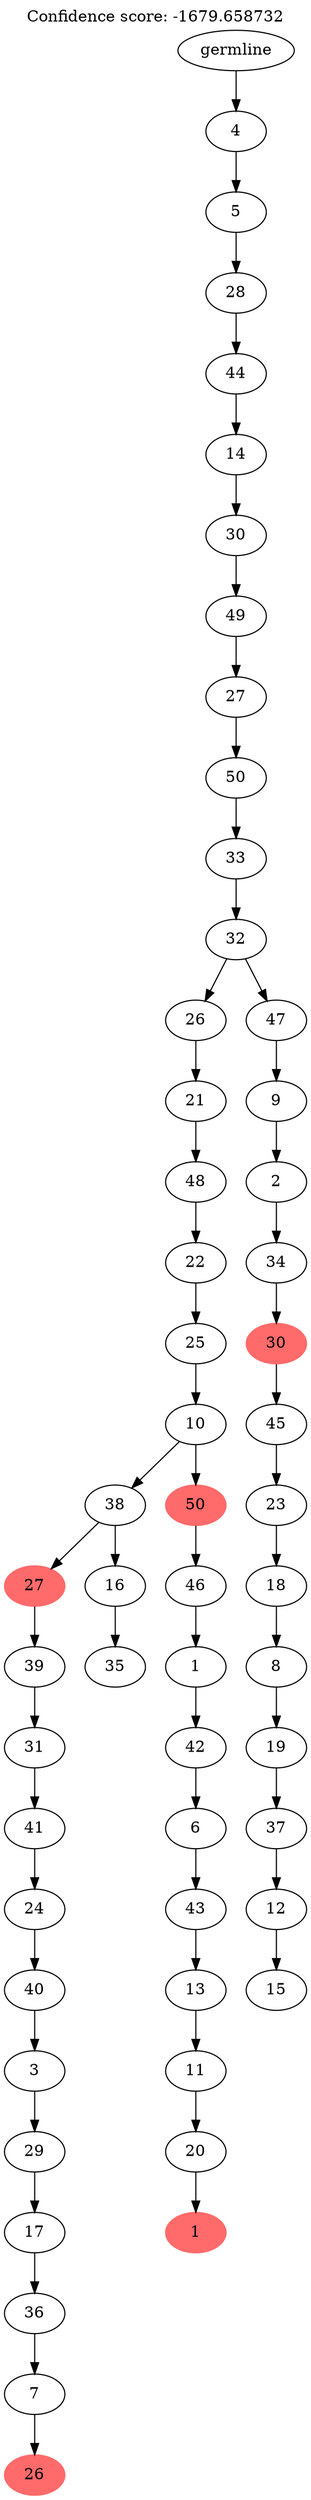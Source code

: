 digraph g {
	"54" -> "55";
	"55" [color=indianred1, style=filled, label="26"];
	"53" -> "54";
	"54" [label="7"];
	"52" -> "53";
	"53" [label="36"];
	"51" -> "52";
	"52" [label="17"];
	"50" -> "51";
	"51" [label="29"];
	"49" -> "50";
	"50" [label="3"];
	"48" -> "49";
	"49" [label="40"];
	"47" -> "48";
	"48" [label="24"];
	"46" -> "47";
	"47" [label="41"];
	"45" -> "46";
	"46" [label="31"];
	"44" -> "45";
	"45" [label="39"];
	"42" -> "43";
	"43" [label="35"];
	"41" -> "42";
	"42" [label="16"];
	"41" -> "44";
	"44" [color=indianred1, style=filled, label="27"];
	"39" -> "40";
	"40" [color=indianred1, style=filled, label="1"];
	"38" -> "39";
	"39" [label="20"];
	"37" -> "38";
	"38" [label="11"];
	"36" -> "37";
	"37" [label="13"];
	"35" -> "36";
	"36" [label="43"];
	"34" -> "35";
	"35" [label="6"];
	"33" -> "34";
	"34" [label="42"];
	"32" -> "33";
	"33" [label="1"];
	"31" -> "32";
	"32" [label="46"];
	"30" -> "31";
	"31" [color=indianred1, style=filled, label="50"];
	"30" -> "41";
	"41" [label="38"];
	"29" -> "30";
	"30" [label="10"];
	"28" -> "29";
	"29" [label="25"];
	"27" -> "28";
	"28" [label="22"];
	"26" -> "27";
	"27" [label="48"];
	"25" -> "26";
	"26" [label="21"];
	"23" -> "24";
	"24" [label="15"];
	"22" -> "23";
	"23" [label="12"];
	"21" -> "22";
	"22" [label="37"];
	"20" -> "21";
	"21" [label="19"];
	"19" -> "20";
	"20" [label="8"];
	"18" -> "19";
	"19" [label="18"];
	"17" -> "18";
	"18" [label="23"];
	"16" -> "17";
	"17" [label="45"];
	"15" -> "16";
	"16" [color=indianred1, style=filled, label="30"];
	"14" -> "15";
	"15" [label="34"];
	"13" -> "14";
	"14" [label="2"];
	"12" -> "13";
	"13" [label="9"];
	"11" -> "12";
	"12" [label="47"];
	"11" -> "25";
	"25" [label="26"];
	"10" -> "11";
	"11" [label="32"];
	"9" -> "10";
	"10" [label="33"];
	"8" -> "9";
	"9" [label="50"];
	"7" -> "8";
	"8" [label="27"];
	"6" -> "7";
	"7" [label="49"];
	"5" -> "6";
	"6" [label="30"];
	"4" -> "5";
	"5" [label="14"];
	"3" -> "4";
	"4" [label="44"];
	"2" -> "3";
	"3" [label="28"];
	"1" -> "2";
	"2" [label="5"];
	"0" -> "1";
	"1" [label="4"];
	"0" [label="germline"];
	labelloc="t";
	label="Confidence score: -1679.658732";
}
